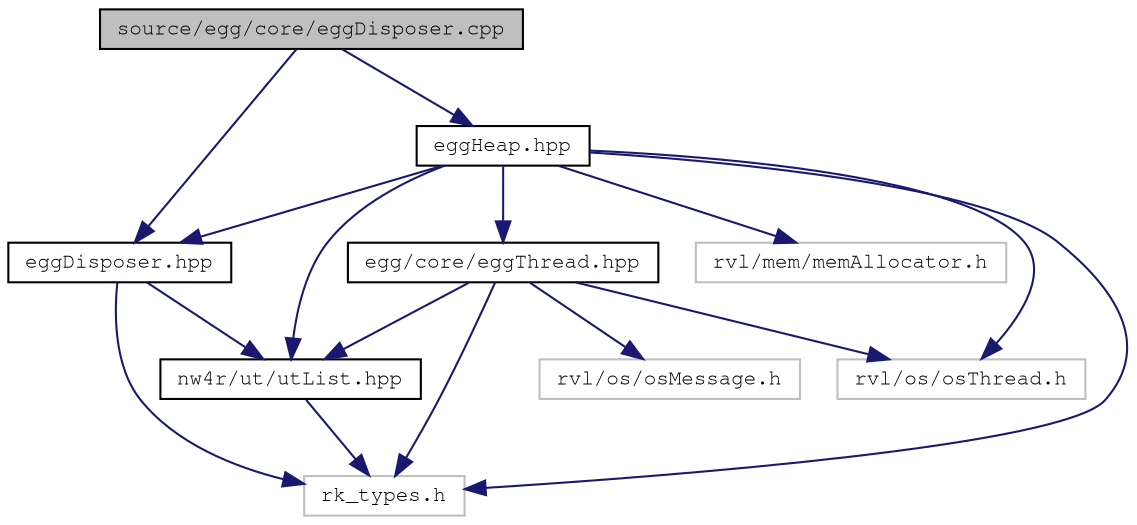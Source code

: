 digraph "source/egg/core/eggDisposer.cpp"
{
 // LATEX_PDF_SIZE
  edge [fontname="FreeMono",fontsize="10",labelfontname="FreeMono",labelfontsize="10"];
  node [fontname="FreeMono",fontsize="10",shape=record];
  Node1 [label="source/egg/core/eggDisposer.cpp",height=0.2,width=0.4,color="black", fillcolor="grey75", style="filled", fontcolor="black",tooltip="Disposer implementations."];
  Node1 -> Node2 [color="midnightblue",fontsize="10",style="solid",fontname="FreeMono"];
  Node2 [label="eggDisposer.hpp",height=0.2,width=0.4,color="black", fillcolor="white", style="filled",URL="$egg_disposer_8hpp.html",tooltip="Headers for EGG::Disposer."];
  Node2 -> Node3 [color="midnightblue",fontsize="10",style="solid",fontname="FreeMono"];
  Node3 [label="nw4r/ut/utList.hpp",height=0.2,width=0.4,color="black", fillcolor="white", style="filled",URL="$ut_list_8hpp_source.html",tooltip=" "];
  Node3 -> Node4 [color="midnightblue",fontsize="10",style="solid",fontname="FreeMono"];
  Node4 [label="rk_types.h",height=0.2,width=0.4,color="grey75", fillcolor="white", style="filled",tooltip=" "];
  Node2 -> Node4 [color="midnightblue",fontsize="10",style="solid",fontname="FreeMono"];
  Node1 -> Node5 [color="midnightblue",fontsize="10",style="solid",fontname="FreeMono"];
  Node5 [label="eggHeap.hpp",height=0.2,width=0.4,color="black", fillcolor="white", style="filled",URL="$egg_heap_8hpp.html",tooltip="Base Heap class."];
  Node5 -> Node2 [color="midnightblue",fontsize="10",style="solid",fontname="FreeMono"];
  Node5 -> Node3 [color="midnightblue",fontsize="10",style="solid",fontname="FreeMono"];
  Node5 -> Node4 [color="midnightblue",fontsize="10",style="solid",fontname="FreeMono"];
  Node5 -> Node6 [color="midnightblue",fontsize="10",style="solid",fontname="FreeMono"];
  Node6 [label="rvl/os/osThread.h",height=0.2,width=0.4,color="grey75", fillcolor="white", style="filled",tooltip=" "];
  Node5 -> Node7 [color="midnightblue",fontsize="10",style="solid",fontname="FreeMono"];
  Node7 [label="rvl/mem/memAllocator.h",height=0.2,width=0.4,color="grey75", fillcolor="white", style="filled",tooltip=" "];
  Node5 -> Node8 [color="midnightblue",fontsize="10",style="solid",fontname="FreeMono"];
  Node8 [label="egg/core/eggThread.hpp",height=0.2,width=0.4,color="black", fillcolor="white", style="filled",URL="$egg_thread_8hpp.html",tooltip="Thread class for extending."];
  Node8 -> Node3 [color="midnightblue",fontsize="10",style="solid",fontname="FreeMono"];
  Node8 -> Node4 [color="midnightblue",fontsize="10",style="solid",fontname="FreeMono"];
  Node8 -> Node9 [color="midnightblue",fontsize="10",style="solid",fontname="FreeMono"];
  Node9 [label="rvl/os/osMessage.h",height=0.2,width=0.4,color="grey75", fillcolor="white", style="filled",tooltip=" "];
  Node8 -> Node6 [color="midnightblue",fontsize="10",style="solid",fontname="FreeMono"];
}
